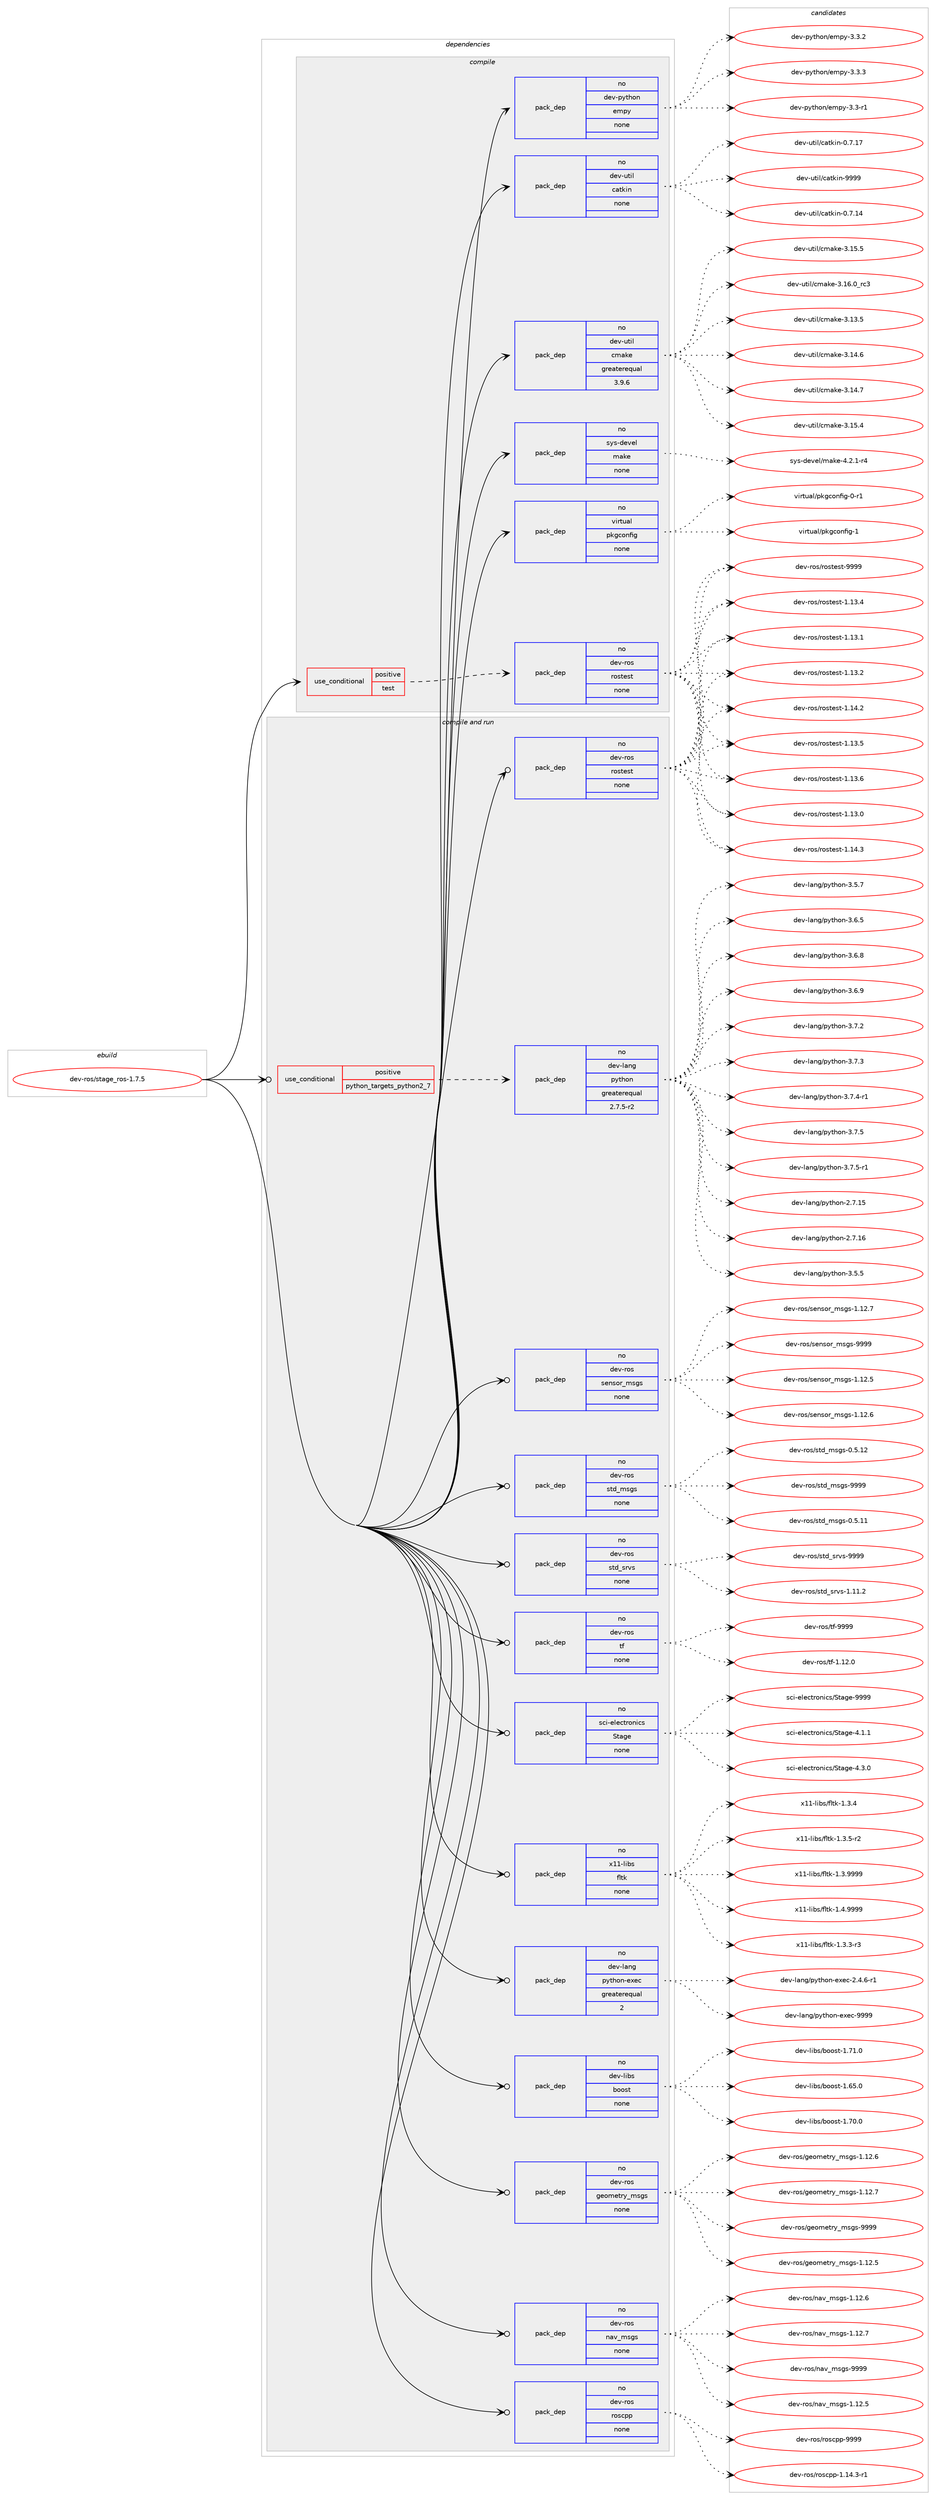 digraph prolog {

# *************
# Graph options
# *************

newrank=true;
concentrate=true;
compound=true;
graph [rankdir=LR,fontname=Helvetica,fontsize=10,ranksep=1.5];#, ranksep=2.5, nodesep=0.2];
edge  [arrowhead=vee];
node  [fontname=Helvetica,fontsize=10];

# **********
# The ebuild
# **********

subgraph cluster_leftcol {
color=gray;
rank=same;
label=<<i>ebuild</i>>;
id [label="dev-ros/stage_ros-1.7.5", color=red, width=4, href="../dev-ros/stage_ros-1.7.5.svg"];
}

# ****************
# The dependencies
# ****************

subgraph cluster_midcol {
color=gray;
label=<<i>dependencies</i>>;
subgraph cluster_compile {
fillcolor="#eeeeee";
style=filled;
label=<<i>compile</i>>;
subgraph cond155484 {
dependency667448 [label=<<TABLE BORDER="0" CELLBORDER="1" CELLSPACING="0" CELLPADDING="4"><TR><TD ROWSPAN="3" CELLPADDING="10">use_conditional</TD></TR><TR><TD>positive</TD></TR><TR><TD>test</TD></TR></TABLE>>, shape=none, color=red];
subgraph pack500058 {
dependency667449 [label=<<TABLE BORDER="0" CELLBORDER="1" CELLSPACING="0" CELLPADDING="4" WIDTH="220"><TR><TD ROWSPAN="6" CELLPADDING="30">pack_dep</TD></TR><TR><TD WIDTH="110">no</TD></TR><TR><TD>dev-ros</TD></TR><TR><TD>rostest</TD></TR><TR><TD>none</TD></TR><TR><TD></TD></TR></TABLE>>, shape=none, color=blue];
}
dependency667448:e -> dependency667449:w [weight=20,style="dashed",arrowhead="vee"];
}
id:e -> dependency667448:w [weight=20,style="solid",arrowhead="vee"];
subgraph pack500059 {
dependency667450 [label=<<TABLE BORDER="0" CELLBORDER="1" CELLSPACING="0" CELLPADDING="4" WIDTH="220"><TR><TD ROWSPAN="6" CELLPADDING="30">pack_dep</TD></TR><TR><TD WIDTH="110">no</TD></TR><TR><TD>dev-python</TD></TR><TR><TD>empy</TD></TR><TR><TD>none</TD></TR><TR><TD></TD></TR></TABLE>>, shape=none, color=blue];
}
id:e -> dependency667450:w [weight=20,style="solid",arrowhead="vee"];
subgraph pack500060 {
dependency667451 [label=<<TABLE BORDER="0" CELLBORDER="1" CELLSPACING="0" CELLPADDING="4" WIDTH="220"><TR><TD ROWSPAN="6" CELLPADDING="30">pack_dep</TD></TR><TR><TD WIDTH="110">no</TD></TR><TR><TD>dev-util</TD></TR><TR><TD>catkin</TD></TR><TR><TD>none</TD></TR><TR><TD></TD></TR></TABLE>>, shape=none, color=blue];
}
id:e -> dependency667451:w [weight=20,style="solid",arrowhead="vee"];
subgraph pack500061 {
dependency667452 [label=<<TABLE BORDER="0" CELLBORDER="1" CELLSPACING="0" CELLPADDING="4" WIDTH="220"><TR><TD ROWSPAN="6" CELLPADDING="30">pack_dep</TD></TR><TR><TD WIDTH="110">no</TD></TR><TR><TD>dev-util</TD></TR><TR><TD>cmake</TD></TR><TR><TD>greaterequal</TD></TR><TR><TD>3.9.6</TD></TR></TABLE>>, shape=none, color=blue];
}
id:e -> dependency667452:w [weight=20,style="solid",arrowhead="vee"];
subgraph pack500062 {
dependency667453 [label=<<TABLE BORDER="0" CELLBORDER="1" CELLSPACING="0" CELLPADDING="4" WIDTH="220"><TR><TD ROWSPAN="6" CELLPADDING="30">pack_dep</TD></TR><TR><TD WIDTH="110">no</TD></TR><TR><TD>sys-devel</TD></TR><TR><TD>make</TD></TR><TR><TD>none</TD></TR><TR><TD></TD></TR></TABLE>>, shape=none, color=blue];
}
id:e -> dependency667453:w [weight=20,style="solid",arrowhead="vee"];
subgraph pack500063 {
dependency667454 [label=<<TABLE BORDER="0" CELLBORDER="1" CELLSPACING="0" CELLPADDING="4" WIDTH="220"><TR><TD ROWSPAN="6" CELLPADDING="30">pack_dep</TD></TR><TR><TD WIDTH="110">no</TD></TR><TR><TD>virtual</TD></TR><TR><TD>pkgconfig</TD></TR><TR><TD>none</TD></TR><TR><TD></TD></TR></TABLE>>, shape=none, color=blue];
}
id:e -> dependency667454:w [weight=20,style="solid",arrowhead="vee"];
}
subgraph cluster_compileandrun {
fillcolor="#eeeeee";
style=filled;
label=<<i>compile and run</i>>;
subgraph cond155485 {
dependency667455 [label=<<TABLE BORDER="0" CELLBORDER="1" CELLSPACING="0" CELLPADDING="4"><TR><TD ROWSPAN="3" CELLPADDING="10">use_conditional</TD></TR><TR><TD>positive</TD></TR><TR><TD>python_targets_python2_7</TD></TR></TABLE>>, shape=none, color=red];
subgraph pack500064 {
dependency667456 [label=<<TABLE BORDER="0" CELLBORDER="1" CELLSPACING="0" CELLPADDING="4" WIDTH="220"><TR><TD ROWSPAN="6" CELLPADDING="30">pack_dep</TD></TR><TR><TD WIDTH="110">no</TD></TR><TR><TD>dev-lang</TD></TR><TR><TD>python</TD></TR><TR><TD>greaterequal</TD></TR><TR><TD>2.7.5-r2</TD></TR></TABLE>>, shape=none, color=blue];
}
dependency667455:e -> dependency667456:w [weight=20,style="dashed",arrowhead="vee"];
}
id:e -> dependency667455:w [weight=20,style="solid",arrowhead="odotvee"];
subgraph pack500065 {
dependency667457 [label=<<TABLE BORDER="0" CELLBORDER="1" CELLSPACING="0" CELLPADDING="4" WIDTH="220"><TR><TD ROWSPAN="6" CELLPADDING="30">pack_dep</TD></TR><TR><TD WIDTH="110">no</TD></TR><TR><TD>dev-lang</TD></TR><TR><TD>python-exec</TD></TR><TR><TD>greaterequal</TD></TR><TR><TD>2</TD></TR></TABLE>>, shape=none, color=blue];
}
id:e -> dependency667457:w [weight=20,style="solid",arrowhead="odotvee"];
subgraph pack500066 {
dependency667458 [label=<<TABLE BORDER="0" CELLBORDER="1" CELLSPACING="0" CELLPADDING="4" WIDTH="220"><TR><TD ROWSPAN="6" CELLPADDING="30">pack_dep</TD></TR><TR><TD WIDTH="110">no</TD></TR><TR><TD>dev-libs</TD></TR><TR><TD>boost</TD></TR><TR><TD>none</TD></TR><TR><TD></TD></TR></TABLE>>, shape=none, color=blue];
}
id:e -> dependency667458:w [weight=20,style="solid",arrowhead="odotvee"];
subgraph pack500067 {
dependency667459 [label=<<TABLE BORDER="0" CELLBORDER="1" CELLSPACING="0" CELLPADDING="4" WIDTH="220"><TR><TD ROWSPAN="6" CELLPADDING="30">pack_dep</TD></TR><TR><TD WIDTH="110">no</TD></TR><TR><TD>dev-ros</TD></TR><TR><TD>geometry_msgs</TD></TR><TR><TD>none</TD></TR><TR><TD></TD></TR></TABLE>>, shape=none, color=blue];
}
id:e -> dependency667459:w [weight=20,style="solid",arrowhead="odotvee"];
subgraph pack500068 {
dependency667460 [label=<<TABLE BORDER="0" CELLBORDER="1" CELLSPACING="0" CELLPADDING="4" WIDTH="220"><TR><TD ROWSPAN="6" CELLPADDING="30">pack_dep</TD></TR><TR><TD WIDTH="110">no</TD></TR><TR><TD>dev-ros</TD></TR><TR><TD>nav_msgs</TD></TR><TR><TD>none</TD></TR><TR><TD></TD></TR></TABLE>>, shape=none, color=blue];
}
id:e -> dependency667460:w [weight=20,style="solid",arrowhead="odotvee"];
subgraph pack500069 {
dependency667461 [label=<<TABLE BORDER="0" CELLBORDER="1" CELLSPACING="0" CELLPADDING="4" WIDTH="220"><TR><TD ROWSPAN="6" CELLPADDING="30">pack_dep</TD></TR><TR><TD WIDTH="110">no</TD></TR><TR><TD>dev-ros</TD></TR><TR><TD>roscpp</TD></TR><TR><TD>none</TD></TR><TR><TD></TD></TR></TABLE>>, shape=none, color=blue];
}
id:e -> dependency667461:w [weight=20,style="solid",arrowhead="odotvee"];
subgraph pack500070 {
dependency667462 [label=<<TABLE BORDER="0" CELLBORDER="1" CELLSPACING="0" CELLPADDING="4" WIDTH="220"><TR><TD ROWSPAN="6" CELLPADDING="30">pack_dep</TD></TR><TR><TD WIDTH="110">no</TD></TR><TR><TD>dev-ros</TD></TR><TR><TD>rostest</TD></TR><TR><TD>none</TD></TR><TR><TD></TD></TR></TABLE>>, shape=none, color=blue];
}
id:e -> dependency667462:w [weight=20,style="solid",arrowhead="odotvee"];
subgraph pack500071 {
dependency667463 [label=<<TABLE BORDER="0" CELLBORDER="1" CELLSPACING="0" CELLPADDING="4" WIDTH="220"><TR><TD ROWSPAN="6" CELLPADDING="30">pack_dep</TD></TR><TR><TD WIDTH="110">no</TD></TR><TR><TD>dev-ros</TD></TR><TR><TD>sensor_msgs</TD></TR><TR><TD>none</TD></TR><TR><TD></TD></TR></TABLE>>, shape=none, color=blue];
}
id:e -> dependency667463:w [weight=20,style="solid",arrowhead="odotvee"];
subgraph pack500072 {
dependency667464 [label=<<TABLE BORDER="0" CELLBORDER="1" CELLSPACING="0" CELLPADDING="4" WIDTH="220"><TR><TD ROWSPAN="6" CELLPADDING="30">pack_dep</TD></TR><TR><TD WIDTH="110">no</TD></TR><TR><TD>dev-ros</TD></TR><TR><TD>std_msgs</TD></TR><TR><TD>none</TD></TR><TR><TD></TD></TR></TABLE>>, shape=none, color=blue];
}
id:e -> dependency667464:w [weight=20,style="solid",arrowhead="odotvee"];
subgraph pack500073 {
dependency667465 [label=<<TABLE BORDER="0" CELLBORDER="1" CELLSPACING="0" CELLPADDING="4" WIDTH="220"><TR><TD ROWSPAN="6" CELLPADDING="30">pack_dep</TD></TR><TR><TD WIDTH="110">no</TD></TR><TR><TD>dev-ros</TD></TR><TR><TD>std_srvs</TD></TR><TR><TD>none</TD></TR><TR><TD></TD></TR></TABLE>>, shape=none, color=blue];
}
id:e -> dependency667465:w [weight=20,style="solid",arrowhead="odotvee"];
subgraph pack500074 {
dependency667466 [label=<<TABLE BORDER="0" CELLBORDER="1" CELLSPACING="0" CELLPADDING="4" WIDTH="220"><TR><TD ROWSPAN="6" CELLPADDING="30">pack_dep</TD></TR><TR><TD WIDTH="110">no</TD></TR><TR><TD>dev-ros</TD></TR><TR><TD>tf</TD></TR><TR><TD>none</TD></TR><TR><TD></TD></TR></TABLE>>, shape=none, color=blue];
}
id:e -> dependency667466:w [weight=20,style="solid",arrowhead="odotvee"];
subgraph pack500075 {
dependency667467 [label=<<TABLE BORDER="0" CELLBORDER="1" CELLSPACING="0" CELLPADDING="4" WIDTH="220"><TR><TD ROWSPAN="6" CELLPADDING="30">pack_dep</TD></TR><TR><TD WIDTH="110">no</TD></TR><TR><TD>sci-electronics</TD></TR><TR><TD>Stage</TD></TR><TR><TD>none</TD></TR><TR><TD></TD></TR></TABLE>>, shape=none, color=blue];
}
id:e -> dependency667467:w [weight=20,style="solid",arrowhead="odotvee"];
subgraph pack500076 {
dependency667468 [label=<<TABLE BORDER="0" CELLBORDER="1" CELLSPACING="0" CELLPADDING="4" WIDTH="220"><TR><TD ROWSPAN="6" CELLPADDING="30">pack_dep</TD></TR><TR><TD WIDTH="110">no</TD></TR><TR><TD>x11-libs</TD></TR><TR><TD>fltk</TD></TR><TR><TD>none</TD></TR><TR><TD></TD></TR></TABLE>>, shape=none, color=blue];
}
id:e -> dependency667468:w [weight=20,style="solid",arrowhead="odotvee"];
}
subgraph cluster_run {
fillcolor="#eeeeee";
style=filled;
label=<<i>run</i>>;
}
}

# **************
# The candidates
# **************

subgraph cluster_choices {
rank=same;
color=gray;
label=<<i>candidates</i>>;

subgraph choice500058 {
color=black;
nodesep=1;
choice100101118451141111154711411111511610111511645494649514648 [label="dev-ros/rostest-1.13.0", color=red, width=4,href="../dev-ros/rostest-1.13.0.svg"];
choice100101118451141111154711411111511610111511645494649514649 [label="dev-ros/rostest-1.13.1", color=red, width=4,href="../dev-ros/rostest-1.13.1.svg"];
choice100101118451141111154711411111511610111511645494649514650 [label="dev-ros/rostest-1.13.2", color=red, width=4,href="../dev-ros/rostest-1.13.2.svg"];
choice100101118451141111154711411111511610111511645494649514652 [label="dev-ros/rostest-1.13.4", color=red, width=4,href="../dev-ros/rostest-1.13.4.svg"];
choice100101118451141111154711411111511610111511645494649514653 [label="dev-ros/rostest-1.13.5", color=red, width=4,href="../dev-ros/rostest-1.13.5.svg"];
choice100101118451141111154711411111511610111511645494649514654 [label="dev-ros/rostest-1.13.6", color=red, width=4,href="../dev-ros/rostest-1.13.6.svg"];
choice100101118451141111154711411111511610111511645494649524650 [label="dev-ros/rostest-1.14.2", color=red, width=4,href="../dev-ros/rostest-1.14.2.svg"];
choice100101118451141111154711411111511610111511645494649524651 [label="dev-ros/rostest-1.14.3", color=red, width=4,href="../dev-ros/rostest-1.14.3.svg"];
choice10010111845114111115471141111151161011151164557575757 [label="dev-ros/rostest-9999", color=red, width=4,href="../dev-ros/rostest-9999.svg"];
dependency667449:e -> choice100101118451141111154711411111511610111511645494649514648:w [style=dotted,weight="100"];
dependency667449:e -> choice100101118451141111154711411111511610111511645494649514649:w [style=dotted,weight="100"];
dependency667449:e -> choice100101118451141111154711411111511610111511645494649514650:w [style=dotted,weight="100"];
dependency667449:e -> choice100101118451141111154711411111511610111511645494649514652:w [style=dotted,weight="100"];
dependency667449:e -> choice100101118451141111154711411111511610111511645494649514653:w [style=dotted,weight="100"];
dependency667449:e -> choice100101118451141111154711411111511610111511645494649514654:w [style=dotted,weight="100"];
dependency667449:e -> choice100101118451141111154711411111511610111511645494649524650:w [style=dotted,weight="100"];
dependency667449:e -> choice100101118451141111154711411111511610111511645494649524651:w [style=dotted,weight="100"];
dependency667449:e -> choice10010111845114111115471141111151161011151164557575757:w [style=dotted,weight="100"];
}
subgraph choice500059 {
color=black;
nodesep=1;
choice1001011184511212111610411111047101109112121455146514511449 [label="dev-python/empy-3.3-r1", color=red, width=4,href="../dev-python/empy-3.3-r1.svg"];
choice1001011184511212111610411111047101109112121455146514650 [label="dev-python/empy-3.3.2", color=red, width=4,href="../dev-python/empy-3.3.2.svg"];
choice1001011184511212111610411111047101109112121455146514651 [label="dev-python/empy-3.3.3", color=red, width=4,href="../dev-python/empy-3.3.3.svg"];
dependency667450:e -> choice1001011184511212111610411111047101109112121455146514511449:w [style=dotted,weight="100"];
dependency667450:e -> choice1001011184511212111610411111047101109112121455146514650:w [style=dotted,weight="100"];
dependency667450:e -> choice1001011184511212111610411111047101109112121455146514651:w [style=dotted,weight="100"];
}
subgraph choice500060 {
color=black;
nodesep=1;
choice1001011184511711610510847999711610710511045484655464952 [label="dev-util/catkin-0.7.14", color=red, width=4,href="../dev-util/catkin-0.7.14.svg"];
choice1001011184511711610510847999711610710511045484655464955 [label="dev-util/catkin-0.7.17", color=red, width=4,href="../dev-util/catkin-0.7.17.svg"];
choice100101118451171161051084799971161071051104557575757 [label="dev-util/catkin-9999", color=red, width=4,href="../dev-util/catkin-9999.svg"];
dependency667451:e -> choice1001011184511711610510847999711610710511045484655464952:w [style=dotted,weight="100"];
dependency667451:e -> choice1001011184511711610510847999711610710511045484655464955:w [style=dotted,weight="100"];
dependency667451:e -> choice100101118451171161051084799971161071051104557575757:w [style=dotted,weight="100"];
}
subgraph choice500061 {
color=black;
nodesep=1;
choice1001011184511711610510847991099710710145514649514653 [label="dev-util/cmake-3.13.5", color=red, width=4,href="../dev-util/cmake-3.13.5.svg"];
choice1001011184511711610510847991099710710145514649524654 [label="dev-util/cmake-3.14.6", color=red, width=4,href="../dev-util/cmake-3.14.6.svg"];
choice1001011184511711610510847991099710710145514649524655 [label="dev-util/cmake-3.14.7", color=red, width=4,href="../dev-util/cmake-3.14.7.svg"];
choice1001011184511711610510847991099710710145514649534652 [label="dev-util/cmake-3.15.4", color=red, width=4,href="../dev-util/cmake-3.15.4.svg"];
choice1001011184511711610510847991099710710145514649534653 [label="dev-util/cmake-3.15.5", color=red, width=4,href="../dev-util/cmake-3.15.5.svg"];
choice1001011184511711610510847991099710710145514649544648951149951 [label="dev-util/cmake-3.16.0_rc3", color=red, width=4,href="../dev-util/cmake-3.16.0_rc3.svg"];
dependency667452:e -> choice1001011184511711610510847991099710710145514649514653:w [style=dotted,weight="100"];
dependency667452:e -> choice1001011184511711610510847991099710710145514649524654:w [style=dotted,weight="100"];
dependency667452:e -> choice1001011184511711610510847991099710710145514649524655:w [style=dotted,weight="100"];
dependency667452:e -> choice1001011184511711610510847991099710710145514649534652:w [style=dotted,weight="100"];
dependency667452:e -> choice1001011184511711610510847991099710710145514649534653:w [style=dotted,weight="100"];
dependency667452:e -> choice1001011184511711610510847991099710710145514649544648951149951:w [style=dotted,weight="100"];
}
subgraph choice500062 {
color=black;
nodesep=1;
choice1151211154510010111810110847109971071014552465046494511452 [label="sys-devel/make-4.2.1-r4", color=red, width=4,href="../sys-devel/make-4.2.1-r4.svg"];
dependency667453:e -> choice1151211154510010111810110847109971071014552465046494511452:w [style=dotted,weight="100"];
}
subgraph choice500063 {
color=black;
nodesep=1;
choice11810511411611797108471121071039911111010210510345484511449 [label="virtual/pkgconfig-0-r1", color=red, width=4,href="../virtual/pkgconfig-0-r1.svg"];
choice1181051141161179710847112107103991111101021051034549 [label="virtual/pkgconfig-1", color=red, width=4,href="../virtual/pkgconfig-1.svg"];
dependency667454:e -> choice11810511411611797108471121071039911111010210510345484511449:w [style=dotted,weight="100"];
dependency667454:e -> choice1181051141161179710847112107103991111101021051034549:w [style=dotted,weight="100"];
}
subgraph choice500064 {
color=black;
nodesep=1;
choice10010111845108971101034711212111610411111045504655464953 [label="dev-lang/python-2.7.15", color=red, width=4,href="../dev-lang/python-2.7.15.svg"];
choice10010111845108971101034711212111610411111045504655464954 [label="dev-lang/python-2.7.16", color=red, width=4,href="../dev-lang/python-2.7.16.svg"];
choice100101118451089711010347112121116104111110455146534653 [label="dev-lang/python-3.5.5", color=red, width=4,href="../dev-lang/python-3.5.5.svg"];
choice100101118451089711010347112121116104111110455146534655 [label="dev-lang/python-3.5.7", color=red, width=4,href="../dev-lang/python-3.5.7.svg"];
choice100101118451089711010347112121116104111110455146544653 [label="dev-lang/python-3.6.5", color=red, width=4,href="../dev-lang/python-3.6.5.svg"];
choice100101118451089711010347112121116104111110455146544656 [label="dev-lang/python-3.6.8", color=red, width=4,href="../dev-lang/python-3.6.8.svg"];
choice100101118451089711010347112121116104111110455146544657 [label="dev-lang/python-3.6.9", color=red, width=4,href="../dev-lang/python-3.6.9.svg"];
choice100101118451089711010347112121116104111110455146554650 [label="dev-lang/python-3.7.2", color=red, width=4,href="../dev-lang/python-3.7.2.svg"];
choice100101118451089711010347112121116104111110455146554651 [label="dev-lang/python-3.7.3", color=red, width=4,href="../dev-lang/python-3.7.3.svg"];
choice1001011184510897110103471121211161041111104551465546524511449 [label="dev-lang/python-3.7.4-r1", color=red, width=4,href="../dev-lang/python-3.7.4-r1.svg"];
choice100101118451089711010347112121116104111110455146554653 [label="dev-lang/python-3.7.5", color=red, width=4,href="../dev-lang/python-3.7.5.svg"];
choice1001011184510897110103471121211161041111104551465546534511449 [label="dev-lang/python-3.7.5-r1", color=red, width=4,href="../dev-lang/python-3.7.5-r1.svg"];
dependency667456:e -> choice10010111845108971101034711212111610411111045504655464953:w [style=dotted,weight="100"];
dependency667456:e -> choice10010111845108971101034711212111610411111045504655464954:w [style=dotted,weight="100"];
dependency667456:e -> choice100101118451089711010347112121116104111110455146534653:w [style=dotted,weight="100"];
dependency667456:e -> choice100101118451089711010347112121116104111110455146534655:w [style=dotted,weight="100"];
dependency667456:e -> choice100101118451089711010347112121116104111110455146544653:w [style=dotted,weight="100"];
dependency667456:e -> choice100101118451089711010347112121116104111110455146544656:w [style=dotted,weight="100"];
dependency667456:e -> choice100101118451089711010347112121116104111110455146544657:w [style=dotted,weight="100"];
dependency667456:e -> choice100101118451089711010347112121116104111110455146554650:w [style=dotted,weight="100"];
dependency667456:e -> choice100101118451089711010347112121116104111110455146554651:w [style=dotted,weight="100"];
dependency667456:e -> choice1001011184510897110103471121211161041111104551465546524511449:w [style=dotted,weight="100"];
dependency667456:e -> choice100101118451089711010347112121116104111110455146554653:w [style=dotted,weight="100"];
dependency667456:e -> choice1001011184510897110103471121211161041111104551465546534511449:w [style=dotted,weight="100"];
}
subgraph choice500065 {
color=black;
nodesep=1;
choice10010111845108971101034711212111610411111045101120101994550465246544511449 [label="dev-lang/python-exec-2.4.6-r1", color=red, width=4,href="../dev-lang/python-exec-2.4.6-r1.svg"];
choice10010111845108971101034711212111610411111045101120101994557575757 [label="dev-lang/python-exec-9999", color=red, width=4,href="../dev-lang/python-exec-9999.svg"];
dependency667457:e -> choice10010111845108971101034711212111610411111045101120101994550465246544511449:w [style=dotted,weight="100"];
dependency667457:e -> choice10010111845108971101034711212111610411111045101120101994557575757:w [style=dotted,weight="100"];
}
subgraph choice500066 {
color=black;
nodesep=1;
choice1001011184510810598115479811111111511645494654534648 [label="dev-libs/boost-1.65.0", color=red, width=4,href="../dev-libs/boost-1.65.0.svg"];
choice1001011184510810598115479811111111511645494655484648 [label="dev-libs/boost-1.70.0", color=red, width=4,href="../dev-libs/boost-1.70.0.svg"];
choice1001011184510810598115479811111111511645494655494648 [label="dev-libs/boost-1.71.0", color=red, width=4,href="../dev-libs/boost-1.71.0.svg"];
dependency667458:e -> choice1001011184510810598115479811111111511645494654534648:w [style=dotted,weight="100"];
dependency667458:e -> choice1001011184510810598115479811111111511645494655484648:w [style=dotted,weight="100"];
dependency667458:e -> choice1001011184510810598115479811111111511645494655494648:w [style=dotted,weight="100"];
}
subgraph choice500067 {
color=black;
nodesep=1;
choice10010111845114111115471031011111091011161141219510911510311545494649504653 [label="dev-ros/geometry_msgs-1.12.5", color=red, width=4,href="../dev-ros/geometry_msgs-1.12.5.svg"];
choice10010111845114111115471031011111091011161141219510911510311545494649504654 [label="dev-ros/geometry_msgs-1.12.6", color=red, width=4,href="../dev-ros/geometry_msgs-1.12.6.svg"];
choice10010111845114111115471031011111091011161141219510911510311545494649504655 [label="dev-ros/geometry_msgs-1.12.7", color=red, width=4,href="../dev-ros/geometry_msgs-1.12.7.svg"];
choice1001011184511411111547103101111109101116114121951091151031154557575757 [label="dev-ros/geometry_msgs-9999", color=red, width=4,href="../dev-ros/geometry_msgs-9999.svg"];
dependency667459:e -> choice10010111845114111115471031011111091011161141219510911510311545494649504653:w [style=dotted,weight="100"];
dependency667459:e -> choice10010111845114111115471031011111091011161141219510911510311545494649504654:w [style=dotted,weight="100"];
dependency667459:e -> choice10010111845114111115471031011111091011161141219510911510311545494649504655:w [style=dotted,weight="100"];
dependency667459:e -> choice1001011184511411111547103101111109101116114121951091151031154557575757:w [style=dotted,weight="100"];
}
subgraph choice500068 {
color=black;
nodesep=1;
choice1001011184511411111547110971189510911510311545494649504653 [label="dev-ros/nav_msgs-1.12.5", color=red, width=4,href="../dev-ros/nav_msgs-1.12.5.svg"];
choice1001011184511411111547110971189510911510311545494649504654 [label="dev-ros/nav_msgs-1.12.6", color=red, width=4,href="../dev-ros/nav_msgs-1.12.6.svg"];
choice1001011184511411111547110971189510911510311545494649504655 [label="dev-ros/nav_msgs-1.12.7", color=red, width=4,href="../dev-ros/nav_msgs-1.12.7.svg"];
choice100101118451141111154711097118951091151031154557575757 [label="dev-ros/nav_msgs-9999", color=red, width=4,href="../dev-ros/nav_msgs-9999.svg"];
dependency667460:e -> choice1001011184511411111547110971189510911510311545494649504653:w [style=dotted,weight="100"];
dependency667460:e -> choice1001011184511411111547110971189510911510311545494649504654:w [style=dotted,weight="100"];
dependency667460:e -> choice1001011184511411111547110971189510911510311545494649504655:w [style=dotted,weight="100"];
dependency667460:e -> choice100101118451141111154711097118951091151031154557575757:w [style=dotted,weight="100"];
}
subgraph choice500069 {
color=black;
nodesep=1;
choice100101118451141111154711411111599112112454946495246514511449 [label="dev-ros/roscpp-1.14.3-r1", color=red, width=4,href="../dev-ros/roscpp-1.14.3-r1.svg"];
choice1001011184511411111547114111115991121124557575757 [label="dev-ros/roscpp-9999", color=red, width=4,href="../dev-ros/roscpp-9999.svg"];
dependency667461:e -> choice100101118451141111154711411111599112112454946495246514511449:w [style=dotted,weight="100"];
dependency667461:e -> choice1001011184511411111547114111115991121124557575757:w [style=dotted,weight="100"];
}
subgraph choice500070 {
color=black;
nodesep=1;
choice100101118451141111154711411111511610111511645494649514648 [label="dev-ros/rostest-1.13.0", color=red, width=4,href="../dev-ros/rostest-1.13.0.svg"];
choice100101118451141111154711411111511610111511645494649514649 [label="dev-ros/rostest-1.13.1", color=red, width=4,href="../dev-ros/rostest-1.13.1.svg"];
choice100101118451141111154711411111511610111511645494649514650 [label="dev-ros/rostest-1.13.2", color=red, width=4,href="../dev-ros/rostest-1.13.2.svg"];
choice100101118451141111154711411111511610111511645494649514652 [label="dev-ros/rostest-1.13.4", color=red, width=4,href="../dev-ros/rostest-1.13.4.svg"];
choice100101118451141111154711411111511610111511645494649514653 [label="dev-ros/rostest-1.13.5", color=red, width=4,href="../dev-ros/rostest-1.13.5.svg"];
choice100101118451141111154711411111511610111511645494649514654 [label="dev-ros/rostest-1.13.6", color=red, width=4,href="../dev-ros/rostest-1.13.6.svg"];
choice100101118451141111154711411111511610111511645494649524650 [label="dev-ros/rostest-1.14.2", color=red, width=4,href="../dev-ros/rostest-1.14.2.svg"];
choice100101118451141111154711411111511610111511645494649524651 [label="dev-ros/rostest-1.14.3", color=red, width=4,href="../dev-ros/rostest-1.14.3.svg"];
choice10010111845114111115471141111151161011151164557575757 [label="dev-ros/rostest-9999", color=red, width=4,href="../dev-ros/rostest-9999.svg"];
dependency667462:e -> choice100101118451141111154711411111511610111511645494649514648:w [style=dotted,weight="100"];
dependency667462:e -> choice100101118451141111154711411111511610111511645494649514649:w [style=dotted,weight="100"];
dependency667462:e -> choice100101118451141111154711411111511610111511645494649514650:w [style=dotted,weight="100"];
dependency667462:e -> choice100101118451141111154711411111511610111511645494649514652:w [style=dotted,weight="100"];
dependency667462:e -> choice100101118451141111154711411111511610111511645494649514653:w [style=dotted,weight="100"];
dependency667462:e -> choice100101118451141111154711411111511610111511645494649514654:w [style=dotted,weight="100"];
dependency667462:e -> choice100101118451141111154711411111511610111511645494649524650:w [style=dotted,weight="100"];
dependency667462:e -> choice100101118451141111154711411111511610111511645494649524651:w [style=dotted,weight="100"];
dependency667462:e -> choice10010111845114111115471141111151161011151164557575757:w [style=dotted,weight="100"];
}
subgraph choice500071 {
color=black;
nodesep=1;
choice10010111845114111115471151011101151111149510911510311545494649504653 [label="dev-ros/sensor_msgs-1.12.5", color=red, width=4,href="../dev-ros/sensor_msgs-1.12.5.svg"];
choice10010111845114111115471151011101151111149510911510311545494649504654 [label="dev-ros/sensor_msgs-1.12.6", color=red, width=4,href="../dev-ros/sensor_msgs-1.12.6.svg"];
choice10010111845114111115471151011101151111149510911510311545494649504655 [label="dev-ros/sensor_msgs-1.12.7", color=red, width=4,href="../dev-ros/sensor_msgs-1.12.7.svg"];
choice1001011184511411111547115101110115111114951091151031154557575757 [label="dev-ros/sensor_msgs-9999", color=red, width=4,href="../dev-ros/sensor_msgs-9999.svg"];
dependency667463:e -> choice10010111845114111115471151011101151111149510911510311545494649504653:w [style=dotted,weight="100"];
dependency667463:e -> choice10010111845114111115471151011101151111149510911510311545494649504654:w [style=dotted,weight="100"];
dependency667463:e -> choice10010111845114111115471151011101151111149510911510311545494649504655:w [style=dotted,weight="100"];
dependency667463:e -> choice1001011184511411111547115101110115111114951091151031154557575757:w [style=dotted,weight="100"];
}
subgraph choice500072 {
color=black;
nodesep=1;
choice10010111845114111115471151161009510911510311545484653464949 [label="dev-ros/std_msgs-0.5.11", color=red, width=4,href="../dev-ros/std_msgs-0.5.11.svg"];
choice10010111845114111115471151161009510911510311545484653464950 [label="dev-ros/std_msgs-0.5.12", color=red, width=4,href="../dev-ros/std_msgs-0.5.12.svg"];
choice1001011184511411111547115116100951091151031154557575757 [label="dev-ros/std_msgs-9999", color=red, width=4,href="../dev-ros/std_msgs-9999.svg"];
dependency667464:e -> choice10010111845114111115471151161009510911510311545484653464949:w [style=dotted,weight="100"];
dependency667464:e -> choice10010111845114111115471151161009510911510311545484653464950:w [style=dotted,weight="100"];
dependency667464:e -> choice1001011184511411111547115116100951091151031154557575757:w [style=dotted,weight="100"];
}
subgraph choice500073 {
color=black;
nodesep=1;
choice10010111845114111115471151161009511511411811545494649494650 [label="dev-ros/std_srvs-1.11.2", color=red, width=4,href="../dev-ros/std_srvs-1.11.2.svg"];
choice1001011184511411111547115116100951151141181154557575757 [label="dev-ros/std_srvs-9999", color=red, width=4,href="../dev-ros/std_srvs-9999.svg"];
dependency667465:e -> choice10010111845114111115471151161009511511411811545494649494650:w [style=dotted,weight="100"];
dependency667465:e -> choice1001011184511411111547115116100951151141181154557575757:w [style=dotted,weight="100"];
}
subgraph choice500074 {
color=black;
nodesep=1;
choice100101118451141111154711610245494649504648 [label="dev-ros/tf-1.12.0", color=red, width=4,href="../dev-ros/tf-1.12.0.svg"];
choice10010111845114111115471161024557575757 [label="dev-ros/tf-9999", color=red, width=4,href="../dev-ros/tf-9999.svg"];
dependency667466:e -> choice100101118451141111154711610245494649504648:w [style=dotted,weight="100"];
dependency667466:e -> choice10010111845114111115471161024557575757:w [style=dotted,weight="100"];
}
subgraph choice500075 {
color=black;
nodesep=1;
choice11599105451011081019911611411111010599115478311697103101455246494649 [label="sci-electronics/Stage-4.1.1", color=red, width=4,href="../sci-electronics/Stage-4.1.1.svg"];
choice11599105451011081019911611411111010599115478311697103101455246514648 [label="sci-electronics/Stage-4.3.0", color=red, width=4,href="../sci-electronics/Stage-4.3.0.svg"];
choice115991054510110810199116114111110105991154783116971031014557575757 [label="sci-electronics/Stage-9999", color=red, width=4,href="../sci-electronics/Stage-9999.svg"];
dependency667467:e -> choice11599105451011081019911611411111010599115478311697103101455246494649:w [style=dotted,weight="100"];
dependency667467:e -> choice11599105451011081019911611411111010599115478311697103101455246514648:w [style=dotted,weight="100"];
dependency667467:e -> choice115991054510110810199116114111110105991154783116971031014557575757:w [style=dotted,weight="100"];
}
subgraph choice500076 {
color=black;
nodesep=1;
choice12049494510810598115471021081161074549465146514511451 [label="x11-libs/fltk-1.3.3-r3", color=red, width=4,href="../x11-libs/fltk-1.3.3-r3.svg"];
choice1204949451081059811547102108116107454946514652 [label="x11-libs/fltk-1.3.4", color=red, width=4,href="../x11-libs/fltk-1.3.4.svg"];
choice12049494510810598115471021081161074549465146534511450 [label="x11-libs/fltk-1.3.5-r2", color=red, width=4,href="../x11-libs/fltk-1.3.5-r2.svg"];
choice1204949451081059811547102108116107454946514657575757 [label="x11-libs/fltk-1.3.9999", color=red, width=4,href="../x11-libs/fltk-1.3.9999.svg"];
choice1204949451081059811547102108116107454946524657575757 [label="x11-libs/fltk-1.4.9999", color=red, width=4,href="../x11-libs/fltk-1.4.9999.svg"];
dependency667468:e -> choice12049494510810598115471021081161074549465146514511451:w [style=dotted,weight="100"];
dependency667468:e -> choice1204949451081059811547102108116107454946514652:w [style=dotted,weight="100"];
dependency667468:e -> choice12049494510810598115471021081161074549465146534511450:w [style=dotted,weight="100"];
dependency667468:e -> choice1204949451081059811547102108116107454946514657575757:w [style=dotted,weight="100"];
dependency667468:e -> choice1204949451081059811547102108116107454946524657575757:w [style=dotted,weight="100"];
}
}

}
